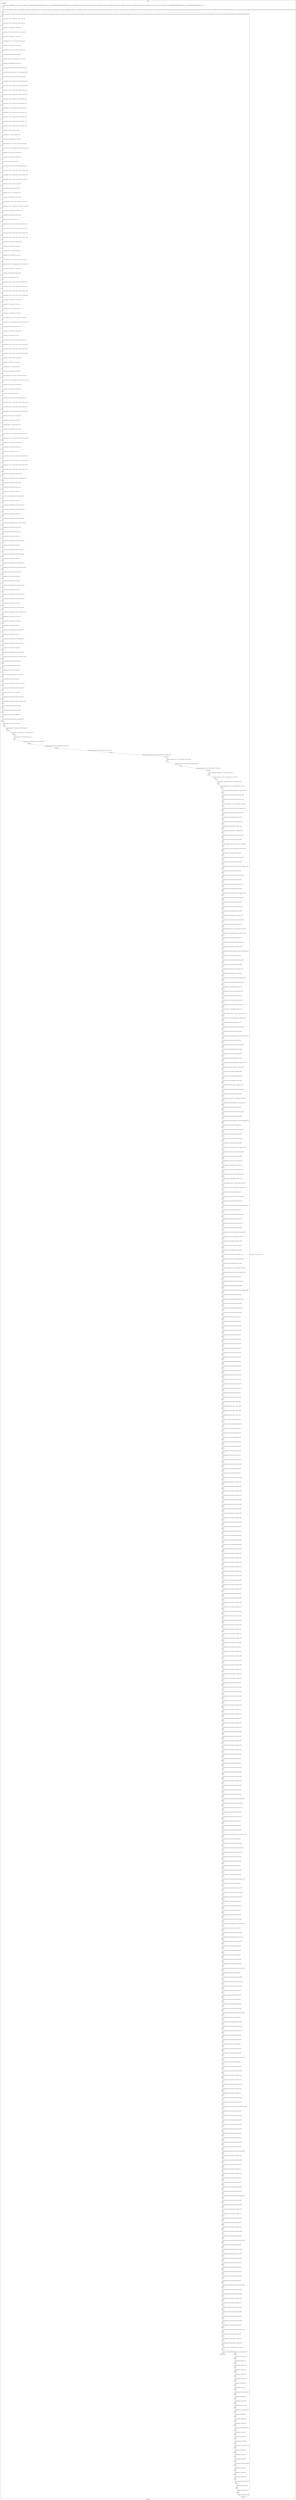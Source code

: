 digraph G {
label="Btor2XCFA";
subgraph cluster_0 {
label="main";
main_init[];
l1[];
l3[];
l4[];
l5[];
l6[];
l7[];
l8[];
l9[];
l10[];
l11[];
l12[];
l13[];
l14[];
l15[];
l16[];
l17[];
l18[];
l19[];
l20[];
l21[];
l22[];
l23[];
l24[];
l25[];
l26[];
l27[];
l28[];
l29[];
l30[];
l31[];
l32[];
l33[];
l34[];
l35[];
l36[];
l37[];
l38[];
l39[];
l40[];
l41[];
l42[];
l43[];
l44[];
l45[];
l46[];
l47[];
l48[];
l49[];
l50[];
l51[];
l52[];
l53[];
l54[];
l55[];
l56[];
l57[];
l58[];
l59[];
l60[];
l61[];
l62[];
l63[];
l64[];
l65[];
l66[];
l67[];
l68[];
l69[];
l70[];
l71[];
l72[];
l73[];
l74[];
l75[];
l76[];
l77[];
l78[];
l79[];
l80[];
l81[];
l82[];
l83[];
l84[];
l85[];
l86[];
l87[];
l88[];
l89[];
l90[];
l91[];
l92[];
l93[];
l94[];
l95[];
l96[];
l97[];
l98[];
l99[];
l100[];
l101[];
l102[];
l103[];
l104[];
l105[];
l106[];
l107[];
l108[];
l109[];
l110[];
l111[];
l112[];
l113[];
l114[];
l115[];
l116[];
l117[];
l118[];
l119[];
l120[];
l121[];
l122[];
l123[];
l124[];
l125[];
l126[];
l127[];
l128[];
l129[];
l130[];
l131[];
l132[];
l133[];
l134[];
l135[];
l136[];
l137[];
l138[];
l139[];
l140[];
l141[];
l142[];
l143[];
l144[];
l145[];
l146[];
l147[];
l148[];
l149[];
l150[];
l151[];
l152[];
l153[];
l154[];
l155[];
l156[];
l157[];
l158[];
l159[];
l160[];
l161[];
l162[];
l163[];
l164[];
l165[];
l166[];
l167[];
l168[];
l169[];
l170[];
l171[];
l172[];
l173[];
l174[];
l175[];
l176[];
l177[];
l178[];
l179[];
l180[];
l181[];
l182[];
l183[];
l184[];
l185[];
l186[];
l187[];
l188[];
l189[];
l190[];
l191[];
l192[];
l193[];
l194[];
l195[];
l196[];
l197[];
l198[];
l199[];
l200[];
l201[];
l202[];
l203[];
l204[];
l205[];
l206[];
l207[];
l208[];
l209[];
l210[];
l211[];
l212[];
l213[];
l214[];
l215[];
l216[];
l217[];
l218[];
l219[];
l220[];
l221[];
l222[];
l223[];
l224[];
l225[];
l226[];
l227[];
l228[];
l229[];
l230[];
l231[];
l232[];
l233[];
l234[];
l235[];
l236[];
l237[];
l238[];
l239[];
l240[];
l241[];
l242[];
l243[];
l244[];
l245[];
l246[];
l247[];
l248[];
l249[];
l250[];
l251[];
l252[];
l253[];
l254[];
l255[];
l256[];
l257[];
l258[];
l259[];
l260[];
l261[];
l262[];
l263[];
l264[];
l265[];
l266[];
l267[];
l268[];
l269[];
l270[];
l271[];
l272[];
l273[];
l274[];
l275[];
l276[];
l277[];
l278[];
l279[];
l280[];
l281[];
l282[];
l283[];
l284[];
l285[];
l286[];
l287[];
l288[];
l289[];
l290[];
l291[];
l292[];
l293[];
l294[];
l295[];
l296[];
l297[];
l298[];
l299[];
l300[];
l301[];
l302[];
l303[];
l304[];
l305[];
l306[];
l307[];
l308[];
l309[];
l310[];
l311[];
l312[];
l313[];
l314[];
l315[];
l316[];
l317[];
l318[];
l319[];
l320[];
l321[];
l322[];
l323[];
l324[];
l325[];
l326[];
l327[];
l328[];
l329[];
l330[];
l331[];
l332[];
l333[];
l334[];
l335[];
l336[];
l337[];
l338[];
l339[];
l340[];
l341[];
l342[];
l343[];
l344[];
l345[];
l346[];
l347[];
l348[];
l349[];
l350[];
l351[];
l352[];
l353[];
l354[];
l355[];
l356[];
l357[];
l358[];
l359[];
l360[];
l361[];
l362[];
l363[];
l364[];
l365[];
l366[];
l367[];
l368[];
l369[];
l370[];
l371[];
l372[];
l373[];
l374[];
l375[];
l376[];
l377[];
l378[];
l379[];
l380[];
l381[];
l382[];
l383[];
l384[];
l385[];
l386[];
l387[];
l388[];
l389[];
l390[];
l391[];
l392[];
l393[];
l394[];
l395[];
l396[];
l397[];
l398[];
l399[];
l400[];
l401[];
l402[];
l403[];
l404[];
l405[];
l406[];
l407[];
l408[];
l409[];
l410[];
l411[];
l412[];
l413[];
l414[];
l415[];
l416[];
l417[];
l418[];
l419[];
l420[];
l421[];
l422[];
l423[];
l424[];
l425[];
l426[];
l427[];
l428[];
l429[];
l430[];
l431[];
l432[];
l433[];
l434[];
l435[];
l436[];
l437[];
l438[];
l439[];
l440[];
l441[];
l442[];
l443[];
l444[];
l445[];
l446[];
l447[];
l448[];
l449[];
l450[];
l451[];
l452[];
l453[];
l454[];
l455[];
l456[];
l457[];
l458[];
l459[];
l460[];
l461[];
l462[];
l463[];
l464[];
l465[];
l466[];
l467[];
l468[];
l469[];
l470[];
l471[];
l472[];
l473[];
l474[];
l475[];
l476[];
l477[];
l478[];
l479[];
l480[];
l481[];
l482[];
l483[];
l484[];
l485[];
l486[];
l487[];
l488[];
l489[];
l490[];
l491[];
l492[];
l493[];
l494[];
l495[];
l496[];
l497[];
l498[];
l499[];
l500[];
l501[];
l502[];
l503[];
l504[];
l505[];
l506[];
l507[];
l508[];
l509[];
l510[];
l511[];
l512[];
l513[];
l514[];
l515[];
l516[];
l517[];
l518[];
l519[];
l520[];
l521[];
l522[];
l523[];
l524[];
l525[];
l526[];
l527[];
main_error[];
l528[];
l529[];
l530[];
l531[];
l532[];
l533[];
l534[];
l535[];
l536[];
l537[];
l538[];
l539[];
l540[];
l541[];
l542[];
l543[];
l544[];
l545[];
l546[];
l547[];
l548[];
l549[];
l550[];
l551[];
l552[];
l553[];
l554[];
l555[];
l556[];
l557[];
l558[];
l559[];
l560[];
main_init -> l1 [label="[(assign const_5 #b00000000),(assign const_20 #b0),(assign const_73 #b00000000000000000000000000000001),(assign const_74 #b00000000000000000000000000000000),(assign const_90 #b00000000),(assign const_92 #b00000110),(assign const_95 #b00000101),(assign const_98 #b00000100),(assign const_101 #b00000011),(assign const_104 #b00000010),(assign const_107 #b00000001),(assign const_121 #b11111111),(assign const_125 #b000000000000000000000000),(assign const_129 #b00000000000000000000000011111111)] "];
l3 -> l4 [label="[(havoc input_89),(havoc input_91),(havoc input_93),(havoc input_94),(havoc input_96),(havoc input_97),(havoc input_99),(havoc input_100),(havoc input_102),(havoc input_103),(havoc input_105),(havoc input_106),(havoc input_122),(havoc input_123),(havoc input_124),(havoc input_141),(havoc input_142),(havoc input_157),(havoc input_158),(havoc input_173),(havoc input_174),(havoc input_189),(havoc input_190),(havoc input_205),(havoc input_206),(havoc input_223),(havoc input_231),(havoc input_239),(havoc input_247),(havoc input_255),(havoc input_263),(havoc input_271),(havoc input_279),(havoc input_287),(havoc input_295),(havoc input_303),(havoc input_311)] "];
l4 -> l5 [label="[(assign ternary_75 (ite (= state_29 #b1) const_73 const_74))] "];
l5 -> l6 [label="[(assign ternary_76 (ite (= state_37 #b1) const_73 const_74))] "];
l6 -> l7 [label="[(assign binary_77 (bvadd ternary_75 ternary_76))] "];
l7 -> l8 [label="[(assign ternary_78 (ite (= state_45 #b1) const_73 const_74))] "];
l8 -> l9 [label="[(assign binary_79 (bvadd binary_77 ternary_78))] "];
l9 -> l10 [label="[(assign ternary_80 (ite (= state_53 #b1) const_73 const_74))] "];
l10 -> l11 [label="[(assign binary_81 (bvadd binary_79 ternary_80))] "];
l11 -> l12 [label="[(assign ternary_82 (ite (= state_61 #b1) const_73 const_74))] "];
l12 -> l13 [label="[(assign binary_83 (bvadd binary_81 ternary_82))] "];
l13 -> l14 [label="[(assign ternary_84 (ite (= state_69 #b1) const_73 const_74))] "];
l14 -> l15 [label="[(assign binary_85 (bvadd binary_83 ternary_84))] "];
l15 -> l16 [label="[(assign comparison_86 (ite (bvule binary_85 const_73) #b1 #b0))] "];
l16 -> l17 [label="[(assign binary_87 (bvand (bvnot state_71) (bvnot comparison_86)))] "];
l17 -> l18 [label="[(assign ternary_108 (ite (= input_106 #b1) const_107 state_6))] "];
l18 -> l19 [label="[(assign ternary_109 (ite (= input_105 #b1) const_90 ternary_108))] "];
l19 -> l20 [label="[(assign ternary_110 (ite (= input_103 #b1) const_104 ternary_109))] "];
l20 -> l21 [label="[(assign ternary_111 (ite (= input_102 #b1) const_90 ternary_110))] "];
l21 -> l22 [label="[(assign ternary_112 (ite (= input_100 #b1) const_101 ternary_111))] "];
l22 -> l23 [label="[(assign ternary_113 (ite (= input_99 #b1) const_90 ternary_112))] "];
l23 -> l24 [label="[(assign ternary_114 (ite (= input_97 #b1) const_98 ternary_113))] "];
l24 -> l25 [label="[(assign ternary_115 (ite (= input_96 #b1) const_90 ternary_114))] "];
l25 -> l26 [label="[(assign ternary_116 (ite (= input_94 #b1) const_95 ternary_115))] "];
l26 -> l27 [label="[(assign ternary_117 (ite (= input_93 #b1) const_90 ternary_116))] "];
l27 -> l28 [label="[(assign ternary_118 (ite (= input_91 #b1) const_92 ternary_117))] "];
l28 -> l29 [label="[(assign ternary_119 (ite (= input_89 #b1) const_90 ternary_118))] "];
l29 -> l30 [label="[(assign binary_126 (bvxor const_121 state_8))] "];
l30 -> l31 [label="[(assign binary_127 (++ const_125 binary_126))] "];
l31 -> l32 [label="[(assign binary_128 (bvsub binary_127 const_73))] "];
l32 -> l33 [label="[(assign comparison_130 (ite (= const_121 binary_126) #b1 #b0))] "];
l33 -> l34 [label="[(assign ternary_131 (ite (= comparison_130 #b1) const_73 const_74))] "];
l34 -> l35 [label="[(assign binary_132 (bvmul const_129 ternary_131))] "];
l35 -> l36 [label="[(assign binary_133 (bvor binary_128 binary_132))] "];
l36 -> l37 [label="[(assign slice_134 (extract binary_133 0 8))] "];
l37 -> l38 [label="[(assign ternary_135 (ite (= input_124 #b1) slice_134 binary_126))] "];
l38 -> l39 [label="[(assign ternary_136 (ite (= input_123 #b1) const_101 ternary_135))] "];
l39 -> l40 [label="[(assign ternary_137 (ite (= input_106 #b1) const_101 ternary_136))] "];
l40 -> l41 [label="[(assign ternary_138 (ite (= input_122 #b1) const_121 ternary_137))] "];
l41 -> l42 [label="[(assign binary_139 (bvxor const_121 ternary_138))] "];
l42 -> l43 [label="[(assign binary_143 (bvxor const_121 state_10))] "];
l43 -> l44 [label="[(assign binary_144 (++ const_125 binary_143))] "];
l44 -> l45 [label="[(assign binary_145 (bvsub binary_144 const_73))] "];
l45 -> l46 [label="[(assign comparison_146 (ite (= const_121 binary_143) #b1 #b0))] "];
l46 -> l47 [label="[(assign ternary_147 (ite (= comparison_146 #b1) const_73 const_74))] "];
l47 -> l48 [label="[(assign binary_148 (bvmul const_129 ternary_147))] "];
l48 -> l49 [label="[(assign binary_149 (bvor binary_145 binary_148))] "];
l49 -> l50 [label="[(assign slice_150 (extract binary_149 0 8))] "];
l50 -> l51 [label="[(assign ternary_151 (ite (= input_124 #b1) slice_150 binary_143))] "];
l51 -> l52 [label="[(assign ternary_152 (ite (= input_142 #b1) const_101 ternary_151))] "];
l52 -> l53 [label="[(assign ternary_153 (ite (= input_103 #b1) const_101 ternary_152))] "];
l53 -> l54 [label="[(assign ternary_154 (ite (= input_141 #b1) const_121 ternary_153))] "];
l54 -> l55 [label="[(assign binary_155 (bvxor const_121 ternary_154))] "];
l55 -> l56 [label="[(assign binary_159 (bvxor const_121 state_12))] "];
l56 -> l57 [label="[(assign binary_160 (++ const_125 binary_159))] "];
l57 -> l58 [label="[(assign binary_161 (bvsub binary_160 const_73))] "];
l58 -> l59 [label="[(assign comparison_162 (ite (= const_121 binary_159) #b1 #b0))] "];
l59 -> l60 [label="[(assign ternary_163 (ite (= comparison_162 #b1) const_73 const_74))] "];
l60 -> l61 [label="[(assign binary_164 (bvmul const_129 ternary_163))] "];
l61 -> l62 [label="[(assign binary_165 (bvor binary_161 binary_164))] "];
l62 -> l63 [label="[(assign slice_166 (extract binary_165 0 8))] "];
l63 -> l64 [label="[(assign ternary_167 (ite (= input_124 #b1) slice_166 binary_159))] "];
l64 -> l65 [label="[(assign ternary_168 (ite (= input_158 #b1) const_101 ternary_167))] "];
l65 -> l66 [label="[(assign ternary_169 (ite (= input_100 #b1) const_101 ternary_168))] "];
l66 -> l67 [label="[(assign ternary_170 (ite (= input_157 #b1) const_121 ternary_169))] "];
l67 -> l68 [label="[(assign binary_171 (bvxor const_121 ternary_170))] "];
l68 -> l69 [label="[(assign binary_175 (bvxor const_121 state_14))] "];
l69 -> l70 [label="[(assign binary_176 (++ const_125 binary_175))] "];
l70 -> l71 [label="[(assign binary_177 (bvsub binary_176 const_73))] "];
l71 -> l72 [label="[(assign comparison_178 (ite (= const_121 binary_175) #b1 #b0))] "];
l72 -> l73 [label="[(assign ternary_179 (ite (= comparison_178 #b1) const_73 const_74))] "];
l73 -> l74 [label="[(assign binary_180 (bvmul const_129 ternary_179))] "];
l74 -> l75 [label="[(assign binary_181 (bvor binary_177 binary_180))] "];
l75 -> l76 [label="[(assign slice_182 (extract binary_181 0 8))] "];
l76 -> l77 [label="[(assign ternary_183 (ite (= input_124 #b1) slice_182 binary_175))] "];
l77 -> l78 [label="[(assign ternary_184 (ite (= input_174 #b1) const_101 ternary_183))] "];
l78 -> l79 [label="[(assign ternary_185 (ite (= input_97 #b1) const_101 ternary_184))] "];
l79 -> l80 [label="[(assign ternary_186 (ite (= input_173 #b1) const_121 ternary_185))] "];
l80 -> l81 [label="[(assign binary_187 (bvxor const_121 ternary_186))] "];
l81 -> l82 [label="[(assign binary_191 (bvxor const_121 state_16))] "];
l82 -> l83 [label="[(assign binary_192 (++ const_125 binary_191))] "];
l83 -> l84 [label="[(assign binary_193 (bvsub binary_192 const_73))] "];
l84 -> l85 [label="[(assign comparison_194 (ite (= const_121 binary_191) #b1 #b0))] "];
l85 -> l86 [label="[(assign ternary_195 (ite (= comparison_194 #b1) const_73 const_74))] "];
l86 -> l87 [label="[(assign binary_196 (bvmul const_129 ternary_195))] "];
l87 -> l88 [label="[(assign binary_197 (bvor binary_193 binary_196))] "];
l88 -> l89 [label="[(assign slice_198 (extract binary_197 0 8))] "];
l89 -> l90 [label="[(assign ternary_199 (ite (= input_124 #b1) slice_198 binary_191))] "];
l90 -> l91 [label="[(assign ternary_200 (ite (= input_190 #b1) const_101 ternary_199))] "];
l91 -> l92 [label="[(assign ternary_201 (ite (= input_94 #b1) const_101 ternary_200))] "];
l92 -> l93 [label="[(assign ternary_202 (ite (= input_189 #b1) const_121 ternary_201))] "];
l93 -> l94 [label="[(assign binary_203 (bvxor const_121 ternary_202))] "];
l94 -> l95 [label="[(assign binary_207 (bvxor const_121 state_18))] "];
l95 -> l96 [label="[(assign binary_208 (++ const_125 binary_207))] "];
l96 -> l97 [label="[(assign binary_209 (bvsub binary_208 const_73))] "];
l97 -> l98 [label="[(assign comparison_210 (ite (= const_121 binary_207) #b1 #b0))] "];
l98 -> l99 [label="[(assign ternary_211 (ite (= comparison_210 #b1) const_73 const_74))] "];
l99 -> l100 [label="[(assign binary_212 (bvmul const_129 ternary_211))] "];
l100 -> l101 [label="[(assign binary_213 (bvor binary_209 binary_212))] "];
l101 -> l102 [label="[(assign slice_214 (extract binary_213 0 8))] "];
l102 -> l103 [label="[(assign ternary_215 (ite (= input_124 #b1) slice_214 binary_207))] "];
l103 -> l104 [label="[(assign ternary_216 (ite (= input_206 #b1) const_101 ternary_215))] "];
l104 -> l105 [label="[(assign ternary_217 (ite (= input_91 #b1) const_101 ternary_216))] "];
l105 -> l106 [label="[(assign ternary_218 (ite (= input_205 #b1) const_121 ternary_217))] "];
l106 -> l107 [label="[(assign binary_219 (bvxor const_121 ternary_218))] "];
l107 -> l108 [label="[(assign binary_222 (bvand (bvnot state_23) (bvnot input_123)))] "];
l108 -> l109 [label="[(assign binary_224 (bvor binary_222 input_223))] "];
l109 -> l110 [label="[(assign binary_225 (bvor binary_224 input_105))] "];
l110 -> l111 [label="[(assign binary_227 (bvor state_25 input_123))] "];
l111 -> l112 [label="[(assign binary_228 (bvand binary_227 (bvnot input_106)))] "];
l112 -> l113 [label="[(assign binary_230 (bvor state_27 input_106))] "];
l113 -> l114 [label="[(assign binary_232 (bvand binary_230 (bvnot input_231)))] "];
l114 -> l115 [label="[(assign binary_233 (bvand binary_232 (bvnot input_223)))] "];
l115 -> l116 [label="[(assign binary_235 (bvor state_29 input_231))] "];
l116 -> l117 [label="[(assign binary_236 (bvand binary_235 (bvnot input_105)))] "];
l117 -> l118 [label="[(assign binary_238 (bvand (bvnot state_31) (bvnot input_142)))] "];
l118 -> l119 [label="[(assign binary_240 (bvor binary_238 input_239))] "];
l119 -> l120 [label="[(assign binary_241 (bvor binary_240 input_102))] "];
l120 -> l121 [label="[(assign binary_243 (bvor state_33 input_142))] "];
l121 -> l122 [label="[(assign binary_244 (bvand binary_243 (bvnot input_103)))] "];
l122 -> l123 [label="[(assign binary_246 (bvor state_35 input_103))] "];
l123 -> l124 [label="[(assign binary_248 (bvand binary_246 (bvnot input_247)))] "];
l124 -> l125 [label="[(assign binary_249 (bvand binary_248 (bvnot input_239)))] "];
l125 -> l126 [label="[(assign binary_251 (bvor state_37 input_247))] "];
l126 -> l127 [label="[(assign binary_252 (bvand binary_251 (bvnot input_102)))] "];
l127 -> l128 [label="[(assign binary_254 (bvand (bvnot state_39) (bvnot input_158)))] "];
l128 -> l129 [label="[(assign binary_256 (bvor binary_254 input_255))] "];
l129 -> l130 [label="[(assign binary_257 (bvor binary_256 input_99))] "];
l130 -> l131 [label="[(assign binary_259 (bvor state_41 input_158))] "];
l131 -> l132 [label="[(assign binary_260 (bvand binary_259 (bvnot input_100)))] "];
l132 -> l133 [label="[(assign binary_262 (bvor state_43 input_100))] "];
l133 -> l134 [label="[(assign binary_264 (bvand binary_262 (bvnot input_263)))] "];
l134 -> l135 [label="[(assign binary_265 (bvand binary_264 (bvnot input_255)))] "];
l135 -> l136 [label="[(assign binary_267 (bvor state_45 input_263))] "];
l136 -> l137 [label="[(assign binary_268 (bvand binary_267 (bvnot input_99)))] "];
l137 -> l138 [label="[(assign binary_270 (bvand (bvnot state_47) (bvnot input_174)))] "];
l138 -> l139 [label="[(assign binary_272 (bvor binary_270 input_271))] "];
l139 -> l140 [label="[(assign binary_273 (bvor binary_272 input_96))] "];
l140 -> l141 [label="[(assign binary_275 (bvor state_49 input_174))] "];
l141 -> l142 [label="[(assign binary_276 (bvand binary_275 (bvnot input_97)))] "];
l142 -> l143 [label="[(assign binary_278 (bvor state_51 input_97))] "];
l143 -> l144 [label="[(assign binary_280 (bvand binary_278 (bvnot input_279)))] "];
l144 -> l145 [label="[(assign binary_281 (bvand binary_280 (bvnot input_271)))] "];
l145 -> l146 [label="[(assign binary_283 (bvor state_53 input_279))] "];
l146 -> l147 [label="[(assign binary_284 (bvand binary_283 (bvnot input_96)))] "];
l147 -> l148 [label="[(assign binary_286 (bvand (bvnot state_55) (bvnot input_190)))] "];
l148 -> l149 [label="[(assign binary_288 (bvor binary_286 input_287))] "];
l149 -> l150 [label="[(assign binary_289 (bvor binary_288 input_93))] "];
l150 -> l151 [label="[(assign binary_291 (bvor state_57 input_190))] "];
l151 -> l152 [label="[(assign binary_292 (bvand binary_291 (bvnot input_94)))] "];
l152 -> l153 [label="[(assign binary_294 (bvor state_59 input_94))] "];
l153 -> l154 [label="[(assign binary_296 (bvand binary_294 (bvnot input_295)))] "];
l154 -> l155 [label="[(assign binary_297 (bvand binary_296 (bvnot input_287)))] "];
l155 -> l156 [label="[(assign binary_299 (bvor state_61 input_295))] "];
l156 -> l157 [label="[(assign binary_300 (bvand binary_299 (bvnot input_93)))] "];
l157 -> l158 [label="[(assign binary_302 (bvand (bvnot state_63) (bvnot input_206)))] "];
l158 -> l159 [label="[(assign binary_304 (bvor binary_302 input_303))] "];
l159 -> l160 [label="[(assign binary_305 (bvor binary_304 input_89))] "];
l160 -> l161 [label="[(assign binary_307 (bvor state_65 input_206))] "];
l161 -> l162 [label="[(assign binary_308 (bvand binary_307 (bvnot input_91)))] "];
l162 -> l163 [label="[(assign binary_310 (bvor state_67 input_91))] "];
l163 -> l164 [label="[(assign binary_312 (bvand binary_310 (bvnot input_311)))] "];
l164 -> l165 [label="[(assign binary_313 (bvand binary_312 (bvnot input_303)))] "];
l165 -> l166 [label="[(assign binary_315 (bvor state_69 input_311))] "];
l166 -> l167 [label="[(assign binary_316 (bvand binary_315 (bvnot input_89)))] "];
l167 -> l168 [label="[(assign comparison_318 (ite (= const_90 binary_126) #b1 #b0))] "];
l168 -> l169 [label="[(assign comparison_319 (ite (= const_90 binary_143) #b1 #b0))] "];
l169 -> l170 [label="[(assign binary_320 (bvand (bvnot comparison_318) (bvnot comparison_319)))] "];
l170 -> l171 [label="[(assign comparison_321 (ite (= const_90 binary_159) #b1 #b0))] "];
l171 -> l172 [label="[(assign binary_322 (bvand binary_320 (bvnot comparison_321)))] "];
l172 -> l173 [label="[(assign comparison_323 (ite (= const_90 binary_175) #b1 #b0))] "];
l173 -> l174 [label="[(assign binary_324 (bvand binary_322 (bvnot comparison_323)))] "];
l174 -> l175 [label="[(assign comparison_325 (ite (= const_90 binary_191) #b1 #b0))] "];
l175 -> l176 [label="[(assign binary_326 (bvand binary_324 (bvnot comparison_325)))] "];
l176 -> l177 [label="[(assign comparison_327 (ite (= const_90 binary_207) #b1 #b0))] "];
l177 -> l178 [label="[(assign binary_328 (bvand binary_326 (bvnot comparison_327)))] "];
l178 -> l179 [label="[(assign binary_329 (bvand (bvnot state_21) binary_328))] "];
l179 -> l180 [label="[(assign binary_330 (bvor (bvnot input_124) binary_329))] "];
l180 -> l181 [label="[(assign comparison_331 (ite (= const_90 state_6) #b1 #b0))] "];
l181 -> l182 [label="[(assign binary_332 (bvand (bvnot state_23) comparison_331))] "];
l182 -> l183 [label="[(assign binary_333 (bvor (bvnot input_123) binary_332))] "];
l183 -> l184 [label="[(assign binary_334 (bvand binary_330 binary_333))] "];
l184 -> l185 [label="[(assign binary_335 (bvor state_25 (bvnot input_106)))] "];
l185 -> l186 [label="[(assign binary_336 (bvand binary_334 binary_335))] "];
l186 -> l187 [label="[(assign binary_337 (bvand state_27 comparison_318))] "];
l187 -> l188 [label="[(assign binary_338 (bvor (bvnot input_122) binary_337))] "];
l188 -> l189 [label="[(assign binary_339 (bvand binary_336 binary_338))] "];
l189 -> l190 [label="[(assign comparison_340 (ite (= const_107 state_6) #b1 #b0))] "];
l190 -> l191 [label="[(assign binary_341 (bvand comparison_130 comparison_340))] "];
l191 -> l192 [label="[(assign binary_342 (bvand state_27 binary_341))] "];
l192 -> l193 [label="[(assign binary_343 (bvor (bvnot input_231) binary_342))] "];
l193 -> l194 [label="[(assign binary_344 (bvand binary_339 binary_343))] "];
l194 -> l195 [label="[(assign binary_345 (bvand comparison_130 (bvnot comparison_340)))] "];
l195 -> l196 [label="[(assign binary_346 (bvand state_27 binary_345))] "];
l196 -> l197 [label="[(assign binary_347 (bvor (bvnot input_223) binary_346))] "];
l197 -> l198 [label="[(assign binary_348 (bvand binary_344 binary_347))] "];
l198 -> l199 [label="[(assign binary_349 (bvor state_29 (bvnot input_105)))] "];
l199 -> l200 [label="[(assign binary_350 (bvand binary_348 binary_349))] "];
l200 -> l201 [label="[(assign binary_351 (bvand (bvnot state_31) comparison_331))] "];
l201 -> l202 [label="[(assign binary_352 (bvor (bvnot input_142) binary_351))] "];
l202 -> l203 [label="[(assign binary_353 (bvand binary_350 binary_352))] "];
l203 -> l204 [label="[(assign binary_354 (bvor state_33 (bvnot input_103)))] "];
l204 -> l205 [label="[(assign binary_355 (bvand binary_353 binary_354))] "];
l205 -> l206 [label="[(assign binary_356 (bvand state_35 comparison_319))] "];
l206 -> l207 [label="[(assign binary_357 (bvor (bvnot input_141) binary_356))] "];
l207 -> l208 [label="[(assign binary_358 (bvand binary_355 binary_357))] "];
l208 -> l209 [label="[(assign comparison_359 (ite (= const_104 state_6) #b1 #b0))] "];
l209 -> l210 [label="[(assign binary_360 (bvand comparison_146 comparison_359))] "];
l210 -> l211 [label="[(assign binary_361 (bvand state_35 binary_360))] "];
l211 -> l212 [label="[(assign binary_362 (bvor (bvnot input_247) binary_361))] "];
l212 -> l213 [label="[(assign binary_363 (bvand binary_358 binary_362))] "];
l213 -> l214 [label="[(assign binary_364 (bvand comparison_146 (bvnot comparison_359)))] "];
l214 -> l215 [label="[(assign binary_365 (bvand state_35 binary_364))] "];
l215 -> l216 [label="[(assign binary_366 (bvor (bvnot input_239) binary_365))] "];
l216 -> l217 [label="[(assign binary_367 (bvand binary_363 binary_366))] "];
l217 -> l218 [label="[(assign binary_368 (bvor state_37 (bvnot input_102)))] "];
l218 -> l219 [label="[(assign binary_369 (bvand binary_367 binary_368))] "];
l219 -> l220 [label="[(assign binary_370 (bvand (bvnot state_39) comparison_331))] "];
l220 -> l221 [label="[(assign binary_371 (bvor (bvnot input_158) binary_370))] "];
l221 -> l222 [label="[(assign binary_372 (bvand binary_369 binary_371))] "];
l222 -> l223 [label="[(assign binary_373 (bvor state_41 (bvnot input_100)))] "];
l223 -> l224 [label="[(assign binary_374 (bvand binary_372 binary_373))] "];
l224 -> l225 [label="[(assign binary_375 (bvand state_43 comparison_321))] "];
l225 -> l226 [label="[(assign binary_376 (bvor (bvnot input_157) binary_375))] "];
l226 -> l227 [label="[(assign binary_377 (bvand binary_374 binary_376))] "];
l227 -> l228 [label="[(assign comparison_378 (ite (= const_101 state_6) #b1 #b0))] "];
l228 -> l229 [label="[(assign binary_379 (bvand comparison_162 comparison_378))] "];
l229 -> l230 [label="[(assign binary_380 (bvand state_43 binary_379))] "];
l230 -> l231 [label="[(assign binary_381 (bvor (bvnot input_263) binary_380))] "];
l231 -> l232 [label="[(assign binary_382 (bvand binary_377 binary_381))] "];
l232 -> l233 [label="[(assign binary_383 (bvand comparison_162 (bvnot comparison_378)))] "];
l233 -> l234 [label="[(assign binary_384 (bvand state_43 binary_383))] "];
l234 -> l235 [label="[(assign binary_385 (bvor (bvnot input_255) binary_384))] "];
l235 -> l236 [label="[(assign binary_386 (bvand binary_382 binary_385))] "];
l236 -> l237 [label="[(assign binary_387 (bvor state_45 (bvnot input_99)))] "];
l237 -> l238 [label="[(assign binary_388 (bvand binary_386 binary_387))] "];
l238 -> l239 [label="[(assign binary_389 (bvand (bvnot state_47) comparison_331))] "];
l239 -> l240 [label="[(assign binary_390 (bvor (bvnot input_174) binary_389))] "];
l240 -> l241 [label="[(assign binary_391 (bvand binary_388 binary_390))] "];
l241 -> l242 [label="[(assign binary_392 (bvor state_49 (bvnot input_97)))] "];
l242 -> l243 [label="[(assign binary_393 (bvand binary_391 binary_392))] "];
l243 -> l244 [label="[(assign binary_394 (bvand state_51 comparison_323))] "];
l244 -> l245 [label="[(assign binary_395 (bvor (bvnot input_173) binary_394))] "];
l245 -> l246 [label="[(assign binary_396 (bvand binary_393 binary_395))] "];
l246 -> l247 [label="[(assign comparison_397 (ite (= const_98 state_6) #b1 #b0))] "];
l247 -> l248 [label="[(assign binary_398 (bvand comparison_178 comparison_397))] "];
l248 -> l249 [label="[(assign binary_399 (bvand state_51 binary_398))] "];
l249 -> l250 [label="[(assign binary_400 (bvor (bvnot input_279) binary_399))] "];
l250 -> l251 [label="[(assign binary_401 (bvand binary_396 binary_400))] "];
l251 -> l252 [label="[(assign binary_402 (bvand comparison_178 (bvnot comparison_397)))] "];
l252 -> l253 [label="[(assign binary_403 (bvand state_51 binary_402))] "];
l253 -> l254 [label="[(assign binary_404 (bvor (bvnot input_271) binary_403))] "];
l254 -> l255 [label="[(assign binary_405 (bvand binary_401 binary_404))] "];
l255 -> l256 [label="[(assign binary_406 (bvor state_53 (bvnot input_96)))] "];
l256 -> l257 [label="[(assign binary_407 (bvand binary_405 binary_406))] "];
l257 -> l258 [label="[(assign binary_408 (bvand (bvnot state_55) comparison_331))] "];
l258 -> l259 [label="[(assign binary_409 (bvor (bvnot input_190) binary_408))] "];
l259 -> l260 [label="[(assign binary_410 (bvand binary_407 binary_409))] "];
l260 -> l261 [label="[(assign binary_411 (bvor state_57 (bvnot input_94)))] "];
l261 -> l262 [label="[(assign binary_412 (bvand binary_410 binary_411))] "];
l262 -> l263 [label="[(assign binary_413 (bvand state_59 comparison_325))] "];
l263 -> l264 [label="[(assign binary_414 (bvor (bvnot input_189) binary_413))] "];
l264 -> l265 [label="[(assign binary_415 (bvand binary_412 binary_414))] "];
l265 -> l266 [label="[(assign comparison_416 (ite (= const_95 state_6) #b1 #b0))] "];
l266 -> l267 [label="[(assign binary_417 (bvand comparison_194 comparison_416))] "];
l267 -> l268 [label="[(assign binary_418 (bvand state_59 binary_417))] "];
l268 -> l269 [label="[(assign binary_419 (bvor (bvnot input_295) binary_418))] "];
l269 -> l270 [label="[(assign binary_420 (bvand binary_415 binary_419))] "];
l270 -> l271 [label="[(assign binary_421 (bvand comparison_194 (bvnot comparison_416)))] "];
l271 -> l272 [label="[(assign binary_422 (bvand state_59 binary_421))] "];
l272 -> l273 [label="[(assign binary_423 (bvor (bvnot input_287) binary_422))] "];
l273 -> l274 [label="[(assign binary_424 (bvand binary_420 binary_423))] "];
l274 -> l275 [label="[(assign binary_425 (bvor state_61 (bvnot input_93)))] "];
l275 -> l276 [label="[(assign binary_426 (bvand binary_424 binary_425))] "];
l276 -> l277 [label="[(assign binary_427 (bvand (bvnot state_63) comparison_331))] "];
l277 -> l278 [label="[(assign binary_428 (bvor (bvnot input_206) binary_427))] "];
l278 -> l279 [label="[(assign binary_429 (bvand binary_426 binary_428))] "];
l279 -> l280 [label="[(assign binary_430 (bvor state_65 (bvnot input_91)))] "];
l280 -> l281 [label="[(assign binary_431 (bvand binary_429 binary_430))] "];
l281 -> l282 [label="[(assign binary_432 (bvand state_67 comparison_327))] "];
l282 -> l283 [label="[(assign binary_433 (bvor (bvnot input_205) binary_432))] "];
l283 -> l284 [label="[(assign binary_434 (bvand binary_431 binary_433))] "];
l284 -> l285 [label="[(assign comparison_435 (ite (= const_92 state_6) #b1 #b0))] "];
l285 -> l286 [label="[(assign binary_436 (bvand comparison_210 comparison_435))] "];
l286 -> l287 [label="[(assign binary_437 (bvand state_67 binary_436))] "];
l287 -> l288 [label="[(assign binary_438 (bvor (bvnot input_311) binary_437))] "];
l288 -> l289 [label="[(assign binary_439 (bvand binary_434 binary_438))] "];
l289 -> l290 [label="[(assign binary_440 (bvand comparison_210 (bvnot comparison_435)))] "];
l290 -> l291 [label="[(assign binary_441 (bvand state_67 binary_440))] "];
l291 -> l292 [label="[(assign binary_442 (bvor (bvnot input_303) binary_441))] "];
l292 -> l293 [label="[(assign binary_443 (bvand binary_439 binary_442))] "];
l293 -> l294 [label="[(assign binary_444 (bvor state_69 (bvnot input_89)))] "];
l294 -> l295 [label="[(assign binary_445 (bvand binary_443 binary_444))] "];
l295 -> l296 [label="[(assign binary_446 (bvor input_124 input_123))] "];
l296 -> l297 [label="[(assign binary_447 (bvor input_106 binary_446))] "];
l297 -> l298 [label="[(assign binary_448 (bvor input_122 binary_447))] "];
l298 -> l299 [label="[(assign binary_449 (bvor input_231 binary_448))] "];
l299 -> l300 [label="[(assign binary_450 (bvor input_223 binary_449))] "];
l300 -> l301 [label="[(assign binary_451 (bvor input_105 binary_450))] "];
l301 -> l302 [label="[(assign binary_452 (bvor input_142 binary_451))] "];
l302 -> l303 [label="[(assign binary_453 (bvor input_103 binary_452))] "];
l303 -> l304 [label="[(assign binary_454 (bvor input_141 binary_453))] "];
l304 -> l305 [label="[(assign binary_455 (bvor input_247 binary_454))] "];
l305 -> l306 [label="[(assign binary_456 (bvor input_239 binary_455))] "];
l306 -> l307 [label="[(assign binary_457 (bvor input_102 binary_456))] "];
l307 -> l308 [label="[(assign binary_458 (bvor input_158 binary_457))] "];
l308 -> l309 [label="[(assign binary_459 (bvor input_100 binary_458))] "];
l309 -> l310 [label="[(assign binary_460 (bvor input_157 binary_459))] "];
l310 -> l311 [label="[(assign binary_461 (bvor input_263 binary_460))] "];
l311 -> l312 [label="[(assign binary_462 (bvor input_255 binary_461))] "];
l312 -> l313 [label="[(assign binary_463 (bvor input_99 binary_462))] "];
l313 -> l314 [label="[(assign binary_464 (bvor input_174 binary_463))] "];
l314 -> l315 [label="[(assign binary_465 (bvor input_97 binary_464))] "];
l315 -> l316 [label="[(assign binary_466 (bvor input_173 binary_465))] "];
l316 -> l317 [label="[(assign binary_467 (bvor input_279 binary_466))] "];
l317 -> l318 [label="[(assign binary_468 (bvor input_271 binary_467))] "];
l318 -> l319 [label="[(assign binary_469 (bvor input_96 binary_468))] "];
l319 -> l320 [label="[(assign binary_470 (bvor input_190 binary_469))] "];
l320 -> l321 [label="[(assign binary_471 (bvor input_94 binary_470))] "];
l321 -> l322 [label="[(assign binary_472 (bvor input_189 binary_471))] "];
l322 -> l323 [label="[(assign binary_473 (bvor input_295 binary_472))] "];
l323 -> l324 [label="[(assign binary_474 (bvor input_287 binary_473))] "];
l324 -> l325 [label="[(assign binary_475 (bvor input_93 binary_474))] "];
l325 -> l326 [label="[(assign binary_476 (bvor input_206 binary_475))] "];
l326 -> l327 [label="[(assign binary_477 (bvor input_91 binary_476))] "];
l327 -> l328 [label="[(assign binary_478 (bvor input_205 binary_477))] "];
l328 -> l329 [label="[(assign binary_479 (bvor input_311 binary_478))] "];
l329 -> l330 [label="[(assign binary_480 (bvor input_303 binary_479))] "];
l330 -> l331 [label="[(assign binary_481 (bvor input_89 binary_480))] "];
l331 -> l332 [label="[(assign binary_482 (bvand binary_445 binary_481))] "];
l332 -> l333 [label="[(assign binary_483 (bvand input_124 input_123))] "];
l333 -> l334 [label="[(assign binary_484 (bvand input_106 binary_446))] "];
l334 -> l335 [label="[(assign binary_485 (bvor binary_483 binary_484))] "];
l335 -> l336 [label="[(assign binary_486 (bvand input_122 binary_447))] "];
l336 -> l337 [label="[(assign binary_487 (bvor binary_485 binary_486))] "];
l337 -> l338 [label="[(assign binary_488 (bvand input_231 binary_448))] "];
l338 -> l339 [label="[(assign binary_489 (bvor binary_487 binary_488))] "];
l339 -> l340 [label="[(assign binary_490 (bvand input_223 binary_449))] "];
l340 -> l341 [label="[(assign binary_491 (bvor binary_489 binary_490))] "];
l341 -> l342 [label="[(assign binary_492 (bvand input_105 binary_450))] "];
l342 -> l343 [label="[(assign binary_493 (bvor binary_491 binary_492))] "];
l343 -> l344 [label="[(assign binary_494 (bvand input_142 binary_451))] "];
l344 -> l345 [label="[(assign binary_495 (bvor binary_493 binary_494))] "];
l345 -> l346 [label="[(assign binary_496 (bvand input_103 binary_452))] "];
l346 -> l347 [label="[(assign binary_497 (bvor binary_495 binary_496))] "];
l347 -> l348 [label="[(assign binary_498 (bvand input_141 binary_453))] "];
l348 -> l349 [label="[(assign binary_499 (bvor binary_497 binary_498))] "];
l349 -> l350 [label="[(assign binary_500 (bvand input_247 binary_454))] "];
l350 -> l351 [label="[(assign binary_501 (bvor binary_499 binary_500))] "];
l351 -> l352 [label="[(assign binary_502 (bvand input_239 binary_455))] "];
l352 -> l353 [label="[(assign binary_503 (bvor binary_501 binary_502))] "];
l353 -> l354 [label="[(assign binary_504 (bvand input_102 binary_456))] "];
l354 -> l355 [label="[(assign binary_505 (bvor binary_503 binary_504))] "];
l355 -> l356 [label="[(assign binary_506 (bvand input_158 binary_457))] "];
l356 -> l357 [label="[(assign binary_507 (bvor binary_505 binary_506))] "];
l357 -> l358 [label="[(assign binary_508 (bvand input_100 binary_458))] "];
l358 -> l359 [label="[(assign binary_509 (bvor binary_507 binary_508))] "];
l359 -> l360 [label="[(assign binary_510 (bvand input_157 binary_459))] "];
l360 -> l361 [label="[(assign binary_511 (bvor binary_509 binary_510))] "];
l361 -> l362 [label="[(assign binary_512 (bvand input_263 binary_460))] "];
l362 -> l363 [label="[(assign binary_513 (bvor binary_511 binary_512))] "];
l363 -> l364 [label="[(assign binary_514 (bvand input_255 binary_461))] "];
l364 -> l365 [label="[(assign binary_515 (bvor binary_513 binary_514))] "];
l365 -> l366 [label="[(assign binary_516 (bvand input_99 binary_462))] "];
l366 -> l367 [label="[(assign binary_517 (bvor binary_515 binary_516))] "];
l367 -> l368 [label="[(assign binary_518 (bvand input_174 binary_463))] "];
l368 -> l369 [label="[(assign binary_519 (bvor binary_517 binary_518))] "];
l369 -> l370 [label="[(assign binary_520 (bvand input_97 binary_464))] "];
l370 -> l371 [label="[(assign binary_521 (bvor binary_519 binary_520))] "];
l371 -> l372 [label="[(assign binary_522 (bvand input_173 binary_465))] "];
l372 -> l373 [label="[(assign binary_523 (bvor binary_521 binary_522))] "];
l373 -> l374 [label="[(assign binary_524 (bvand input_279 binary_466))] "];
l374 -> l375 [label="[(assign binary_525 (bvor binary_523 binary_524))] "];
l375 -> l376 [label="[(assign binary_526 (bvand input_271 binary_467))] "];
l376 -> l377 [label="[(assign binary_527 (bvor binary_525 binary_526))] "];
l377 -> l378 [label="[(assign binary_528 (bvand input_96 binary_468))] "];
l378 -> l379 [label="[(assign binary_529 (bvor binary_527 binary_528))] "];
l379 -> l380 [label="[(assign binary_530 (bvand input_190 binary_469))] "];
l380 -> l381 [label="[(assign binary_531 (bvor binary_529 binary_530))] "];
l381 -> l382 [label="[(assign binary_532 (bvand input_94 binary_470))] "];
l382 -> l383 [label="[(assign binary_533 (bvor binary_531 binary_532))] "];
l383 -> l384 [label="[(assign binary_534 (bvand input_189 binary_471))] "];
l384 -> l385 [label="[(assign binary_535 (bvor binary_533 binary_534))] "];
l385 -> l386 [label="[(assign binary_536 (bvand input_295 binary_472))] "];
l386 -> l387 [label="[(assign binary_537 (bvor binary_535 binary_536))] "];
l387 -> l388 [label="[(assign binary_538 (bvand input_287 binary_473))] "];
l388 -> l389 [label="[(assign binary_539 (bvor binary_537 binary_538))] "];
l389 -> l390 [label="[(assign binary_540 (bvand input_93 binary_474))] "];
l390 -> l391 [label="[(assign binary_541 (bvor binary_539 binary_540))] "];
l391 -> l392 [label="[(assign binary_542 (bvand input_206 binary_475))] "];
l392 -> l393 [label="[(assign binary_543 (bvor binary_541 binary_542))] "];
l393 -> l394 [label="[(assign binary_544 (bvand input_91 binary_476))] "];
l394 -> l395 [label="[(assign binary_545 (bvor binary_543 binary_544))] "];
l395 -> l396 [label="[(assign binary_546 (bvand input_205 binary_477))] "];
l396 -> l397 [label="[(assign binary_547 (bvor binary_545 binary_546))] "];
l397 -> l398 [label="[(assign binary_548 (bvand input_311 binary_478))] "];
l398 -> l399 [label="[(assign binary_549 (bvor binary_547 binary_548))] "];
l399 -> l400 [label="[(assign binary_550 (bvand input_303 binary_479))] "];
l400 -> l401 [label="[(assign binary_551 (bvor binary_549 binary_550))] "];
l401 -> l402 [label="[(assign binary_552 (bvand input_89 binary_480))] "];
l402 -> l403 [label="[(assign binary_553 (bvor binary_551 binary_552))] "];
l403 -> l404 [label="[(assign binary_554 (bvand binary_482 (bvnot binary_553)))] "];
l404 -> l405 [label="[(assign binary_555 (bvand (bvnot state_23) state_25))] "];
l405 -> l406 [label="[(assign binary_556 (bvor (bvnot state_23) state_25))] "];
l406 -> l407 [label="[(assign binary_557 (bvand state_27 binary_556))] "];
l407 -> l408 [label="[(assign binary_558 (bvor binary_555 binary_557))] "];
l408 -> l409 [label="[(assign binary_559 (bvor state_27 binary_556))] "];
l409 -> l410 [label="[(assign binary_560 (bvand state_29 binary_559))] "];
l410 -> l411 [label="[(assign binary_561 (bvor binary_558 binary_560))] "];
l411 -> l412 [label="[(assign binary_562 (bvand (bvnot state_21) (bvnot binary_561)))] "];
l412 -> l413 [label="[(assign binary_563 (bvor state_29 binary_559))] "];
l413 -> l414 [label="[(assign binary_564 (bvand binary_562 binary_563))] "];
l414 -> l415 [label="[(assign binary_565 (bvand (bvnot state_31) state_33))] "];
l415 -> l416 [label="[(assign binary_566 (bvor (bvnot state_31) state_33))] "];
l416 -> l417 [label="[(assign binary_567 (bvand state_35 binary_566))] "];
l417 -> l418 [label="[(assign binary_568 (bvor binary_565 binary_567))] "];
l418 -> l419 [label="[(assign binary_569 (bvor state_35 binary_566))] "];
l419 -> l420 [label="[(assign binary_570 (bvand state_37 binary_569))] "];
l420 -> l421 [label="[(assign binary_571 (bvor binary_568 binary_570))] "];
l421 -> l422 [label="[(assign binary_572 (bvand binary_564 (bvnot binary_571)))] "];
l422 -> l423 [label="[(assign binary_573 (bvor state_37 binary_569))] "];
l423 -> l424 [label="[(assign binary_574 (bvand binary_572 binary_573))] "];
l424 -> l425 [label="[(assign binary_575 (bvand (bvnot state_39) state_41))] "];
l425 -> l426 [label="[(assign binary_576 (bvor (bvnot state_39) state_41))] "];
l426 -> l427 [label="[(assign binary_577 (bvand state_43 binary_576))] "];
l427 -> l428 [label="[(assign binary_578 (bvor binary_575 binary_577))] "];
l428 -> l429 [label="[(assign binary_579 (bvor state_43 binary_576))] "];
l429 -> l430 [label="[(assign binary_580 (bvand state_45 binary_579))] "];
l430 -> l431 [label="[(assign binary_581 (bvor binary_578 binary_580))] "];
l431 -> l432 [label="[(assign binary_582 (bvand binary_574 (bvnot binary_581)))] "];
l432 -> l433 [label="[(assign binary_583 (bvor state_45 binary_579))] "];
l433 -> l434 [label="[(assign binary_584 (bvand binary_582 binary_583))] "];
l434 -> l435 [label="[(assign binary_585 (bvand (bvnot state_47) state_49))] "];
l435 -> l436 [label="[(assign binary_586 (bvor (bvnot state_47) state_49))] "];
l436 -> l437 [label="[(assign binary_587 (bvand state_51 binary_586))] "];
l437 -> l438 [label="[(assign binary_588 (bvor binary_585 binary_587))] "];
l438 -> l439 [label="[(assign binary_589 (bvor state_51 binary_586))] "];
l439 -> l440 [label="[(assign binary_590 (bvand state_53 binary_589))] "];
l440 -> l441 [label="[(assign binary_591 (bvor binary_588 binary_590))] "];
l441 -> l442 [label="[(assign binary_592 (bvand binary_584 (bvnot binary_591)))] "];
l442 -> l443 [label="[(assign binary_593 (bvor state_53 binary_589))] "];
l443 -> l444 [label="[(assign binary_594 (bvand binary_592 binary_593))] "];
l444 -> l445 [label="[(assign binary_595 (bvand (bvnot state_55) state_57))] "];
l445 -> l446 [label="[(assign binary_596 (bvor (bvnot state_55) state_57))] "];
l446 -> l447 [label="[(assign binary_597 (bvand state_59 binary_596))] "];
l447 -> l448 [label="[(assign binary_598 (bvor binary_595 binary_597))] "];
l448 -> l449 [label="[(assign binary_599 (bvor state_59 binary_596))] "];
l449 -> l450 [label="[(assign binary_600 (bvand state_61 binary_599))] "];
l450 -> l451 [label="[(assign binary_601 (bvor binary_598 binary_600))] "];
l451 -> l452 [label="[(assign binary_602 (bvand binary_594 (bvnot binary_601)))] "];
l452 -> l453 [label="[(assign binary_603 (bvor state_61 binary_599))] "];
l453 -> l454 [label="[(assign binary_604 (bvand binary_602 binary_603))] "];
l454 -> l455 [label="[(assign binary_605 (bvand (bvnot state_63) state_65))] "];
l455 -> l456 [label="[(assign binary_606 (bvor (bvnot state_63) state_65))] "];
l456 -> l457 [label="[(assign binary_607 (bvand state_67 binary_606))] "];
l457 -> l458 [label="[(assign binary_608 (bvor binary_605 binary_607))] "];
l458 -> l459 [label="[(assign binary_609 (bvor state_67 binary_606))] "];
l459 -> l460 [label="[(assign binary_610 (bvand state_69 binary_609))] "];
l460 -> l461 [label="[(assign binary_611 (bvor binary_608 binary_610))] "];
l461 -> l462 [label="[(assign binary_612 (bvand binary_604 (bvnot binary_611)))] "];
l462 -> l463 [label="[(assign binary_613 (bvor state_69 binary_609))] "];
l463 -> l464 [label="[(assign binary_614 (bvand binary_612 binary_613))] "];
l464 -> l465 [label="[(assign binary_615 (bvand binary_554 binary_614))] "];
l465 -> l466 [label="[(assign binary_616 (bvand binary_228 binary_225))] "];
l466 -> l467 [label="[(assign binary_617 (bvor binary_228 binary_225))] "];
l467 -> l468 [label="[(assign binary_618 (bvand binary_233 binary_617))] "];
l468 -> l469 [label="[(assign binary_619 (bvor binary_616 binary_618))] "];
l469 -> l470 [label="[(assign binary_620 (bvor binary_233 binary_617))] "];
l470 -> l471 [label="[(assign binary_621 (bvand binary_236 binary_620))] "];
l471 -> l472 [label="[(assign binary_622 (bvor binary_619 binary_621))] "];
l472 -> l473 [label="[(assign binary_623 (bvand (bvnot state_21) (bvnot binary_622)))] "];
l473 -> l474 [label="[(assign binary_624 (bvor binary_236 binary_620))] "];
l474 -> l475 [label="[(assign binary_625 (bvand binary_623 binary_624))] "];
l475 -> l476 [label="[(assign binary_626 (bvand binary_244 binary_241))] "];
l476 -> l477 [label="[(assign binary_627 (bvor binary_244 binary_241))] "];
l477 -> l478 [label="[(assign binary_628 (bvand binary_249 binary_627))] "];
l478 -> l479 [label="[(assign binary_629 (bvor binary_626 binary_628))] "];
l479 -> l480 [label="[(assign binary_630 (bvor binary_249 binary_627))] "];
l480 -> l481 [label="[(assign binary_631 (bvand binary_252 binary_630))] "];
l481 -> l482 [label="[(assign binary_632 (bvor binary_629 binary_631))] "];
l482 -> l483 [label="[(assign binary_633 (bvand binary_625 (bvnot binary_632)))] "];
l483 -> l484 [label="[(assign binary_634 (bvor binary_252 binary_630))] "];
l484 -> l485 [label="[(assign binary_635 (bvand binary_633 binary_634))] "];
l485 -> l486 [label="[(assign binary_636 (bvand binary_260 binary_257))] "];
l486 -> l487 [label="[(assign binary_637 (bvor binary_260 binary_257))] "];
l487 -> l488 [label="[(assign binary_638 (bvand binary_265 binary_637))] "];
l488 -> l489 [label="[(assign binary_639 (bvor binary_636 binary_638))] "];
l489 -> l490 [label="[(assign binary_640 (bvor binary_265 binary_637))] "];
l490 -> l491 [label="[(assign binary_641 (bvand binary_268 binary_640))] "];
l491 -> l492 [label="[(assign binary_642 (bvor binary_639 binary_641))] "];
l492 -> l493 [label="[(assign binary_643 (bvand binary_635 (bvnot binary_642)))] "];
l493 -> l494 [label="[(assign binary_644 (bvor binary_268 binary_640))] "];
l494 -> l495 [label="[(assign binary_645 (bvand binary_643 binary_644))] "];
l495 -> l496 [label="[(assign binary_646 (bvand binary_276 binary_273))] "];
l496 -> l497 [label="[(assign binary_647 (bvor binary_276 binary_273))] "];
l497 -> l498 [label="[(assign binary_648 (bvand binary_281 binary_647))] "];
l498 -> l499 [label="[(assign binary_649 (bvor binary_646 binary_648))] "];
l499 -> l500 [label="[(assign binary_650 (bvor binary_281 binary_647))] "];
l500 -> l501 [label="[(assign binary_651 (bvand binary_284 binary_650))] "];
l501 -> l502 [label="[(assign binary_652 (bvor binary_649 binary_651))] "];
l502 -> l503 [label="[(assign binary_653 (bvand binary_645 (bvnot binary_652)))] "];
l503 -> l504 [label="[(assign binary_654 (bvor binary_284 binary_650))] "];
l504 -> l505 [label="[(assign binary_655 (bvand binary_653 binary_654))] "];
l505 -> l506 [label="[(assign binary_656 (bvand binary_292 binary_289))] "];
l506 -> l507 [label="[(assign binary_657 (bvor binary_292 binary_289))] "];
l507 -> l508 [label="[(assign binary_658 (bvand binary_297 binary_657))] "];
l508 -> l509 [label="[(assign binary_659 (bvor binary_656 binary_658))] "];
l509 -> l510 [label="[(assign binary_660 (bvor binary_297 binary_657))] "];
l510 -> l511 [label="[(assign binary_661 (bvand binary_300 binary_660))] "];
l511 -> l512 [label="[(assign binary_662 (bvor binary_659 binary_661))] "];
l512 -> l513 [label="[(assign binary_663 (bvand binary_655 (bvnot binary_662)))] "];
l513 -> l514 [label="[(assign binary_664 (bvor binary_300 binary_660))] "];
l514 -> l515 [label="[(assign binary_665 (bvand binary_663 binary_664))] "];
l515 -> l516 [label="[(assign binary_666 (bvand binary_308 binary_305))] "];
l516 -> l517 [label="[(assign binary_667 (bvor binary_308 binary_305))] "];
l517 -> l518 [label="[(assign binary_668 (bvand binary_313 binary_667))] "];
l518 -> l519 [label="[(assign binary_669 (bvor binary_666 binary_668))] "];
l519 -> l520 [label="[(assign binary_670 (bvor binary_313 binary_667))] "];
l520 -> l521 [label="[(assign binary_671 (bvand binary_316 binary_670))] "];
l521 -> l522 [label="[(assign binary_672 (bvor binary_669 binary_671))] "];
l522 -> l523 [label="[(assign binary_673 (bvand binary_665 (bvnot binary_672)))] "];
l523 -> l524 [label="[(assign binary_674 (bvor binary_316 binary_670))] "];
l524 -> l525 [label="[(assign binary_675 (bvand binary_673 binary_674))] "];
l525 -> l526 [label="[(assign binary_676 (bvand binary_615 binary_675))] "];
l526 -> l527 [label="[(assign binary_677 (bvand binary_676 (bvnot state_71)))] "];
l527 -> main_error [label="[(assume (= binary_87 #b1))] "];
l527 -> l528 [label="[(assume (not (= binary_87 #b1)))] "];
l528 -> l529 [label="[(assign state_6 ternary_119)] "];
l529 -> l530 [label="[(assign state_8 binary_139)] "];
l530 -> l531 [label="[(assign state_10 binary_155)] "];
l531 -> l532 [label="[(assign state_12 binary_171)] "];
l532 -> l533 [label="[(assign state_14 binary_187)] "];
l533 -> l534 [label="[(assign state_16 binary_203)] "];
l534 -> l535 [label="[(assign state_18 binary_219)] "];
l535 -> l536 [label="[(assign state_21 state_21)] "];
l536 -> l537 [label="[(assign state_23 (bvnot binary_225))] "];
l537 -> l538 [label="[(assign state_25 binary_228)] "];
l538 -> l539 [label="[(assign state_27 binary_233)] "];
l539 -> l540 [label="[(assign state_29 binary_236)] "];
l540 -> l541 [label="[(assign state_31 (bvnot binary_241))] "];
l541 -> l542 [label="[(assign state_33 binary_244)] "];
l542 -> l543 [label="[(assign state_35 binary_249)] "];
l543 -> l544 [label="[(assign state_37 binary_252)] "];
l544 -> l545 [label="[(assign state_39 (bvnot binary_257))] "];
l545 -> l546 [label="[(assign state_41 binary_260)] "];
l546 -> l547 [label="[(assign state_43 binary_265)] "];
l547 -> l548 [label="[(assign state_45 binary_268)] "];
l548 -> l549 [label="[(assign state_47 (bvnot binary_273))] "];
l549 -> l550 [label="[(assign state_49 binary_276)] "];
l550 -> l551 [label="[(assign state_51 binary_281)] "];
l551 -> l552 [label="[(assign state_53 binary_284)] "];
l552 -> l553 [label="[(assign state_55 (bvnot binary_289))] "];
l553 -> l554 [label="[(assign state_57 binary_292)] "];
l554 -> l555 [label="[(assign state_59 binary_297)] "];
l555 -> l556 [label="[(assign state_61 binary_300)] "];
l556 -> l557 [label="[(assign state_63 (bvnot binary_305))] "];
l557 -> l558 [label="[(assign state_65 binary_308)] "];
l558 -> l559 [label="[(assign state_67 binary_313)] "];
l559 -> l560 [label="[(assign state_69 binary_316)] "];
l560 -> l3 [label="[(assign state_71 (bvnot binary_677))] "];
l1 -> l3 [label="[(assign state_6 #b00000000),(assign state_8 #b00000000),(assign state_10 #b00000000),(assign state_12 #b00000000),(assign state_14 #b00000000),(assign state_16 #b00000000),(assign state_18 #b00000000),(assign state_21 #b0),(assign state_23 #b0),(assign state_25 #b0),(assign state_27 #b0),(assign state_29 #b0),(assign state_31 #b0),(assign state_33 #b0),(assign state_35 #b0),(assign state_37 #b0),(assign state_39 #b0),(assign state_41 #b0),(assign state_43 #b0),(assign state_45 #b0),(assign state_47 #b0),(assign state_49 #b0),(assign state_51 #b0),(assign state_53 #b0),(assign state_55 #b0),(assign state_57 #b0),(assign state_59 #b0),(assign state_61 #b0),(assign state_63 #b0),(assign state_65 #b0),(assign state_67 #b0),(assign state_69 #b0),(assign state_71 #b0)] "];

}
}
